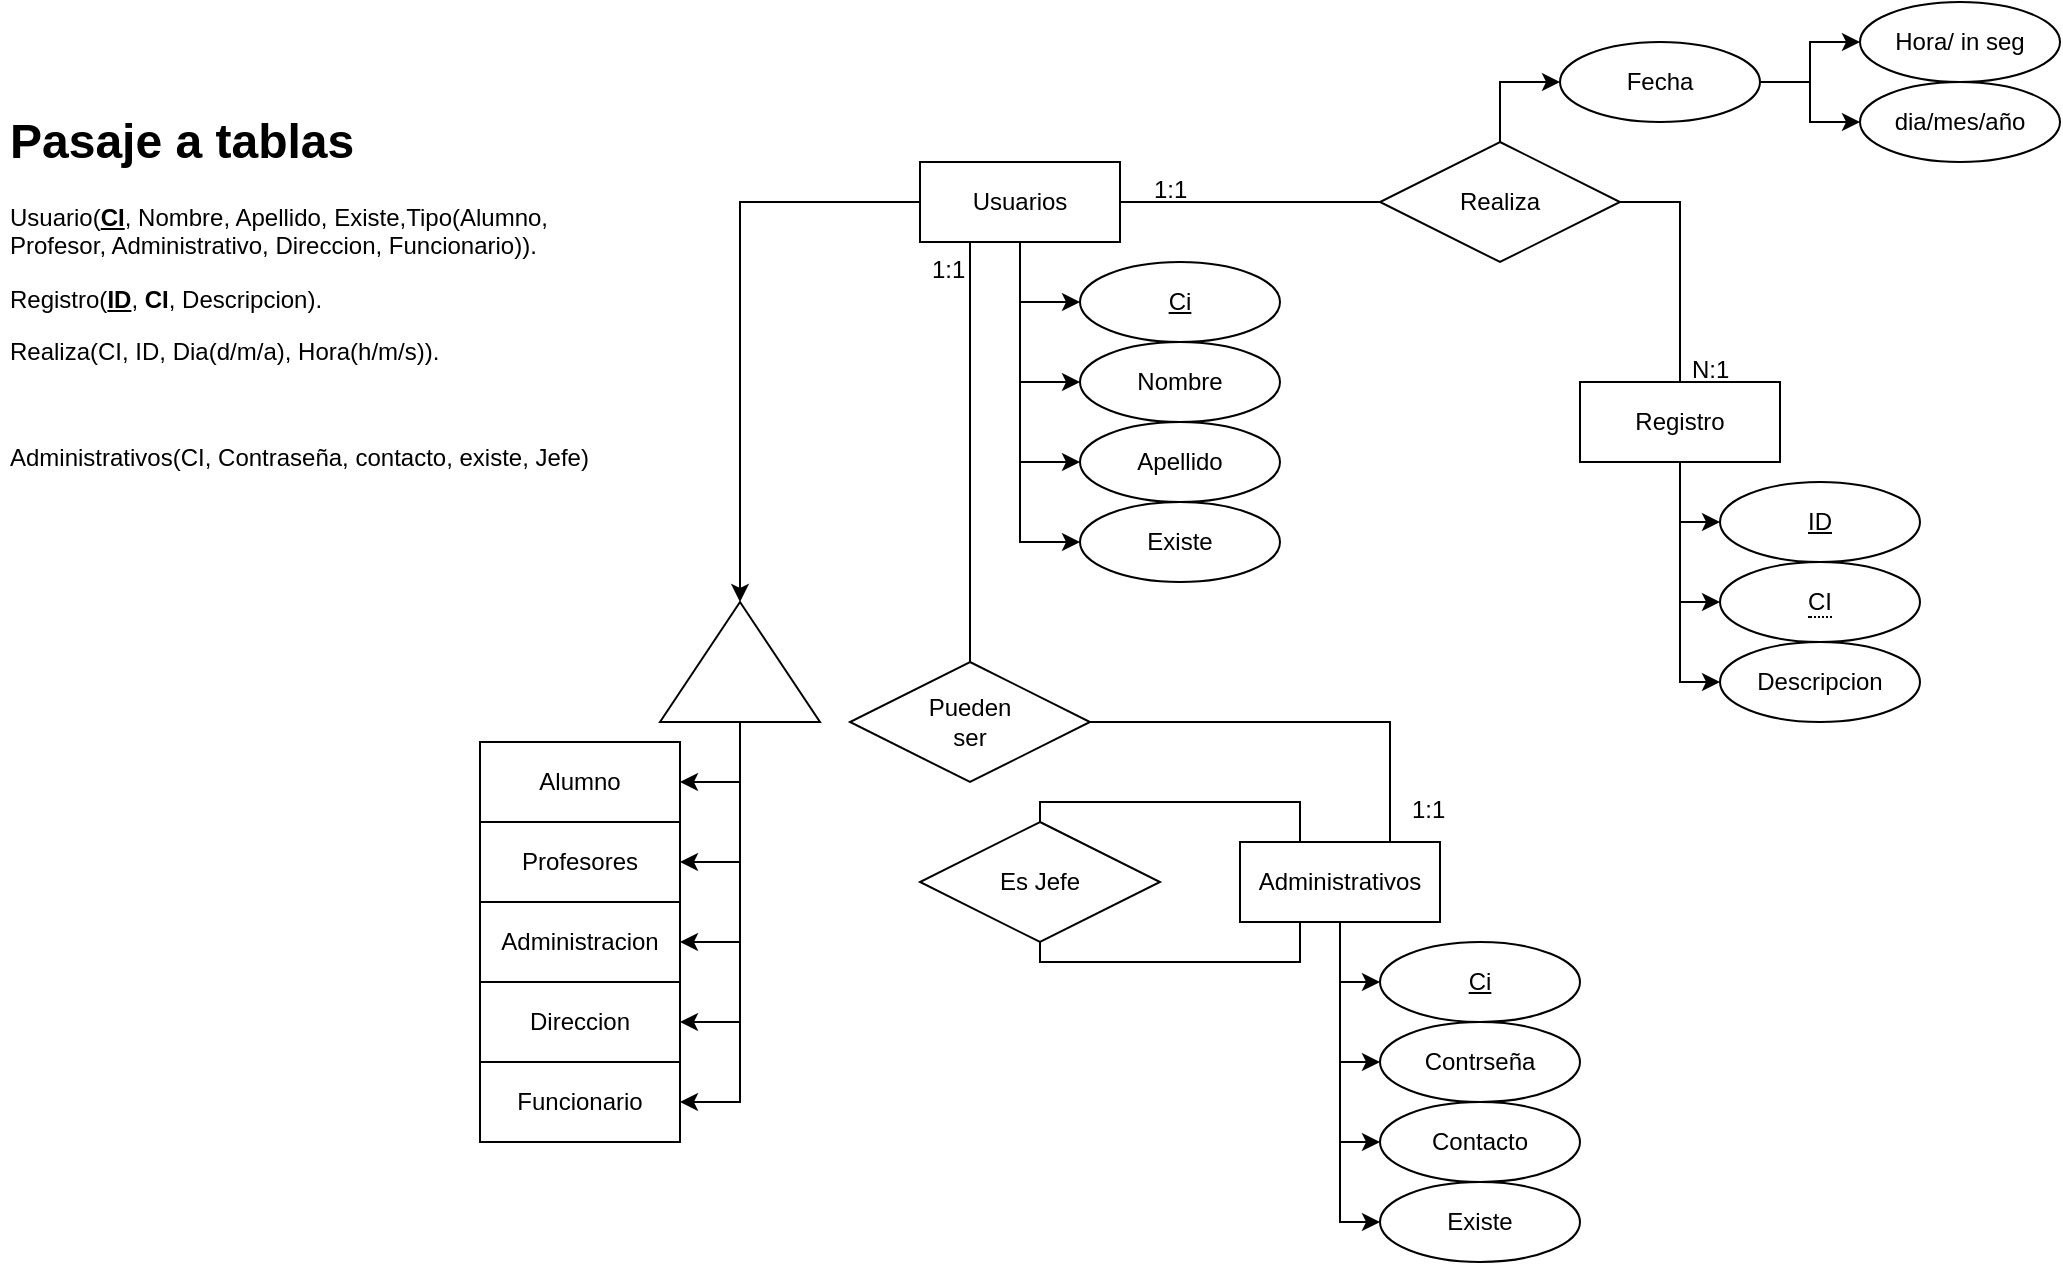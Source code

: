 <mxfile version="21.8.0" type="device" pages="3">
  <diagram id="R2lEEEUBdFMjLlhIrx00" name="MER">
    <mxGraphModel dx="1730" dy="446" grid="1" gridSize="10" guides="1" tooltips="1" connect="1" arrows="1" fold="1" page="1" pageScale="1" pageWidth="850" pageHeight="1100" math="0" shadow="0" extFonts="Permanent Marker^https://fonts.googleapis.com/css?family=Permanent+Marker">
      <root>
        <mxCell id="0" />
        <mxCell id="1" parent="0" />
        <mxCell id="qzteEQ5r7SVWARa5K_ph-33" value="" style="group" parent="1" vertex="1" connectable="0">
          <mxGeometry x="410" y="460" width="330" height="190" as="geometry" />
        </mxCell>
        <mxCell id="qzteEQ5r7SVWARa5K_ph-27" value="" style="group" parent="qzteEQ5r7SVWARa5K_ph-33" vertex="1" connectable="0">
          <mxGeometry x="160" y="20" width="170" height="170" as="geometry" />
        </mxCell>
        <mxCell id="qzteEQ5r7SVWARa5K_ph-2" value="Administrativos" style="whiteSpace=wrap;html=1;align=center;" parent="qzteEQ5r7SVWARa5K_ph-27" vertex="1">
          <mxGeometry width="100" height="40" as="geometry" />
        </mxCell>
        <mxCell id="qzteEQ5r7SVWARa5K_ph-5" value="Ci" style="ellipse;whiteSpace=wrap;html=1;align=center;fontStyle=4;" parent="qzteEQ5r7SVWARa5K_ph-27" vertex="1">
          <mxGeometry x="70" y="50" width="100" height="40" as="geometry" />
        </mxCell>
        <mxCell id="qzteEQ5r7SVWARa5K_ph-24" style="edgeStyle=orthogonalEdgeStyle;rounded=0;orthogonalLoop=1;jettySize=auto;html=1;entryX=0;entryY=0.5;entryDx=0;entryDy=0;" parent="qzteEQ5r7SVWARa5K_ph-27" source="qzteEQ5r7SVWARa5K_ph-2" target="qzteEQ5r7SVWARa5K_ph-5" edge="1">
          <mxGeometry relative="1" as="geometry" />
        </mxCell>
        <mxCell id="qzteEQ5r7SVWARa5K_ph-14" value="Contrseña" style="ellipse;whiteSpace=wrap;html=1;align=center;" parent="qzteEQ5r7SVWARa5K_ph-27" vertex="1">
          <mxGeometry x="70" y="90" width="100" height="40" as="geometry" />
        </mxCell>
        <mxCell id="qzteEQ5r7SVWARa5K_ph-25" style="edgeStyle=orthogonalEdgeStyle;rounded=0;orthogonalLoop=1;jettySize=auto;html=1;entryX=0;entryY=0.5;entryDx=0;entryDy=0;" parent="qzteEQ5r7SVWARa5K_ph-27" source="qzteEQ5r7SVWARa5K_ph-2" target="qzteEQ5r7SVWARa5K_ph-14" edge="1">
          <mxGeometry relative="1" as="geometry" />
        </mxCell>
        <mxCell id="qzteEQ5r7SVWARa5K_ph-15" value="Contacto" style="ellipse;whiteSpace=wrap;html=1;align=center;" parent="qzteEQ5r7SVWARa5K_ph-27" vertex="1">
          <mxGeometry x="70" y="130" width="100" height="40" as="geometry" />
        </mxCell>
        <mxCell id="qzteEQ5r7SVWARa5K_ph-26" style="edgeStyle=orthogonalEdgeStyle;rounded=0;orthogonalLoop=1;jettySize=auto;html=1;entryX=0;entryY=0.5;entryDx=0;entryDy=0;" parent="qzteEQ5r7SVWARa5K_ph-27" source="qzteEQ5r7SVWARa5K_ph-2" target="qzteEQ5r7SVWARa5K_ph-15" edge="1">
          <mxGeometry relative="1" as="geometry" />
        </mxCell>
        <mxCell id="qzteEQ5r7SVWARa5K_ph-31" style="edgeStyle=orthogonalEdgeStyle;rounded=0;orthogonalLoop=1;jettySize=auto;html=1;entryX=0.5;entryY=0;entryDx=0;entryDy=0;endArrow=none;endFill=0;" parent="qzteEQ5r7SVWARa5K_ph-33" source="qzteEQ5r7SVWARa5K_ph-28" target="qzteEQ5r7SVWARa5K_ph-2" edge="1">
          <mxGeometry relative="1" as="geometry">
            <Array as="points">
              <mxPoint x="60" />
              <mxPoint x="190" />
              <mxPoint x="190" y="20" />
            </Array>
          </mxGeometry>
        </mxCell>
        <mxCell id="qzteEQ5r7SVWARa5K_ph-32" style="edgeStyle=orthogonalEdgeStyle;rounded=0;orthogonalLoop=1;jettySize=auto;html=1;entryX=0.5;entryY=1;entryDx=0;entryDy=0;endArrow=none;endFill=0;" parent="qzteEQ5r7SVWARa5K_ph-33" source="qzteEQ5r7SVWARa5K_ph-28" target="qzteEQ5r7SVWARa5K_ph-2" edge="1">
          <mxGeometry relative="1" as="geometry">
            <Array as="points">
              <mxPoint x="60" y="80" />
              <mxPoint x="190" y="80" />
              <mxPoint x="190" y="60" />
            </Array>
          </mxGeometry>
        </mxCell>
        <mxCell id="qzteEQ5r7SVWARa5K_ph-28" value="Es Jefe" style="shape=rhombus;perimeter=rhombusPerimeter;whiteSpace=wrap;html=1;align=center;" parent="qzteEQ5r7SVWARa5K_ph-33" vertex="1">
          <mxGeometry y="10" width="120" height="60" as="geometry" />
        </mxCell>
        <mxCell id="qzteEQ5r7SVWARa5K_ph-51" value="1:1" style="text;strokeColor=none;fillColor=none;spacingLeft=4;spacingRight=4;overflow=hidden;rotatable=0;points=[[0,0.5],[1,0.5]];portConstraint=eastwest;fontSize=12;whiteSpace=wrap;html=1;" parent="qzteEQ5r7SVWARa5K_ph-33" vertex="1">
          <mxGeometry x="240" y="-10" width="40" height="30" as="geometry" />
        </mxCell>
        <mxCell id="qzteEQ5r7SVWARa5K_ph-42" style="edgeStyle=orthogonalEdgeStyle;rounded=0;orthogonalLoop=1;jettySize=auto;html=1;entryX=0.75;entryY=0;entryDx=0;entryDy=0;endArrow=none;endFill=0;" parent="1" source="qzteEQ5r7SVWARa5K_ph-40" target="qzteEQ5r7SVWARa5K_ph-2" edge="1">
          <mxGeometry relative="1" as="geometry" />
        </mxCell>
        <mxCell id="qzteEQ5r7SVWARa5K_ph-43" style="edgeStyle=orthogonalEdgeStyle;rounded=0;orthogonalLoop=1;jettySize=auto;html=1;entryX=0.25;entryY=1;entryDx=0;entryDy=0;endArrow=none;endFill=0;" parent="1" source="qzteEQ5r7SVWARa5K_ph-40" target="qzteEQ5r7SVWARa5K_ph-1" edge="1">
          <mxGeometry relative="1" as="geometry" />
        </mxCell>
        <mxCell id="qzteEQ5r7SVWARa5K_ph-40" value="Pueden&lt;br&gt;ser" style="shape=rhombus;perimeter=rhombusPerimeter;whiteSpace=wrap;html=1;align=center;" parent="1" vertex="1">
          <mxGeometry x="375" y="390" width="120" height="60" as="geometry" />
        </mxCell>
        <mxCell id="qzteEQ5r7SVWARa5K_ph-46" style="edgeStyle=orthogonalEdgeStyle;rounded=0;orthogonalLoop=1;jettySize=auto;html=1;entryX=0.5;entryY=0;entryDx=0;entryDy=0;endArrow=none;endFill=0;" parent="1" source="qzteEQ5r7SVWARa5K_ph-44" target="qzteEQ5r7SVWARa5K_ph-3" edge="1">
          <mxGeometry relative="1" as="geometry">
            <Array as="points">
              <mxPoint x="790" y="160" />
              <mxPoint x="790" y="250" />
            </Array>
          </mxGeometry>
        </mxCell>
        <mxCell id="qzteEQ5r7SVWARa5K_ph-56" style="edgeStyle=orthogonalEdgeStyle;rounded=0;orthogonalLoop=1;jettySize=auto;html=1;entryX=0;entryY=0.5;entryDx=0;entryDy=0;" parent="1" source="qzteEQ5r7SVWARa5K_ph-44" target="qzteEQ5r7SVWARa5K_ph-55" edge="1">
          <mxGeometry relative="1" as="geometry" />
        </mxCell>
        <mxCell id="qzteEQ5r7SVWARa5K_ph-44" value="Realiza" style="shape=rhombus;perimeter=rhombusPerimeter;whiteSpace=wrap;html=1;align=center;" parent="1" vertex="1">
          <mxGeometry x="640" y="130" width="120" height="60" as="geometry" />
        </mxCell>
        <mxCell id="qzteEQ5r7SVWARa5K_ph-45" style="edgeStyle=orthogonalEdgeStyle;rounded=0;orthogonalLoop=1;jettySize=auto;html=1;endArrow=none;endFill=0;" parent="1" source="qzteEQ5r7SVWARa5K_ph-1" target="qzteEQ5r7SVWARa5K_ph-44" edge="1">
          <mxGeometry relative="1" as="geometry" />
        </mxCell>
        <mxCell id="qzteEQ5r7SVWARa5K_ph-47" value="N:1" style="text;strokeColor=none;fillColor=none;spacingLeft=4;spacingRight=4;overflow=hidden;rotatable=0;points=[[0,0.5],[1,0.5]];portConstraint=eastwest;fontSize=12;whiteSpace=wrap;html=1;" parent="1" vertex="1">
          <mxGeometry x="790" y="230" width="40" height="30" as="geometry" />
        </mxCell>
        <mxCell id="qzteEQ5r7SVWARa5K_ph-57" style="edgeStyle=orthogonalEdgeStyle;rounded=0;orthogonalLoop=1;jettySize=auto;html=1;entryX=0;entryY=0.5;entryDx=0;entryDy=0;" parent="1" source="qzteEQ5r7SVWARa5K_ph-55" target="qzteEQ5r7SVWARa5K_ph-7" edge="1">
          <mxGeometry relative="1" as="geometry" />
        </mxCell>
        <mxCell id="qzteEQ5r7SVWARa5K_ph-58" style="edgeStyle=orthogonalEdgeStyle;rounded=0;orthogonalLoop=1;jettySize=auto;html=1;entryX=0;entryY=0.5;entryDx=0;entryDy=0;" parent="1" source="qzteEQ5r7SVWARa5K_ph-55" target="qzteEQ5r7SVWARa5K_ph-11" edge="1">
          <mxGeometry relative="1" as="geometry" />
        </mxCell>
        <mxCell id="qzteEQ5r7SVWARa5K_ph-55" value="Fecha" style="ellipse;whiteSpace=wrap;html=1;align=center;" parent="1" vertex="1">
          <mxGeometry x="730" y="80" width="100" height="40" as="geometry" />
        </mxCell>
        <mxCell id="qzteEQ5r7SVWARa5K_ph-61" style="edgeStyle=orthogonalEdgeStyle;rounded=0;orthogonalLoop=1;jettySize=auto;html=1;entryX=0;entryY=0.5;entryDx=0;entryDy=0;" parent="1" source="qzteEQ5r7SVWARa5K_ph-3" target="qzteEQ5r7SVWARa5K_ph-60" edge="1">
          <mxGeometry relative="1" as="geometry" />
        </mxCell>
        <mxCell id="qzteEQ5r7SVWARa5K_ph-3" value="Registro" style="whiteSpace=wrap;html=1;align=center;" parent="1" vertex="1">
          <mxGeometry x="740" y="250" width="100" height="40" as="geometry" />
        </mxCell>
        <mxCell id="qzteEQ5r7SVWARa5K_ph-6" value="ID" style="ellipse;whiteSpace=wrap;html=1;align=center;fontStyle=4;" parent="1" vertex="1">
          <mxGeometry x="810" y="300" width="100" height="40" as="geometry" />
        </mxCell>
        <mxCell id="qzteEQ5r7SVWARa5K_ph-19" style="edgeStyle=orthogonalEdgeStyle;rounded=0;orthogonalLoop=1;jettySize=auto;html=1;entryX=0;entryY=0.5;entryDx=0;entryDy=0;" parent="1" source="qzteEQ5r7SVWARa5K_ph-3" target="qzteEQ5r7SVWARa5K_ph-6" edge="1">
          <mxGeometry relative="1" as="geometry" />
        </mxCell>
        <mxCell id="qzteEQ5r7SVWARa5K_ph-7" value="Hora/ in seg" style="ellipse;whiteSpace=wrap;html=1;align=center;" parent="1" vertex="1">
          <mxGeometry x="880" y="60" width="100" height="40" as="geometry" />
        </mxCell>
        <mxCell id="qzteEQ5r7SVWARa5K_ph-11" value="dia/mes/año" style="ellipse;whiteSpace=wrap;html=1;align=center;" parent="1" vertex="1">
          <mxGeometry x="880" y="100" width="100" height="40" as="geometry" />
        </mxCell>
        <mxCell id="qzteEQ5r7SVWARa5K_ph-18" value="&lt;span style=&quot;border-bottom: 1px dotted&quot;&gt;CI&lt;/span&gt;" style="ellipse;whiteSpace=wrap;html=1;align=center;" parent="1" vertex="1">
          <mxGeometry x="810" y="340" width="100" height="40" as="geometry" />
        </mxCell>
        <mxCell id="qzteEQ5r7SVWARa5K_ph-20" style="edgeStyle=orthogonalEdgeStyle;rounded=0;orthogonalLoop=1;jettySize=auto;html=1;entryX=0;entryY=0.5;entryDx=0;entryDy=0;" parent="1" source="qzteEQ5r7SVWARa5K_ph-3" target="qzteEQ5r7SVWARa5K_ph-18" edge="1">
          <mxGeometry relative="1" as="geometry" />
        </mxCell>
        <mxCell id="qzteEQ5r7SVWARa5K_ph-60" value="Descripcion" style="ellipse;whiteSpace=wrap;html=1;align=center;" parent="1" vertex="1">
          <mxGeometry x="810" y="380" width="100" height="40" as="geometry" />
        </mxCell>
        <mxCell id="qzteEQ5r7SVWARa5K_ph-69" style="edgeStyle=orthogonalEdgeStyle;rounded=0;orthogonalLoop=1;jettySize=auto;html=1;entryX=1;entryY=0.5;entryDx=0;entryDy=0;" parent="1" source="qzteEQ5r7SVWARa5K_ph-62" target="qzteEQ5r7SVWARa5K_ph-63" edge="1">
          <mxGeometry relative="1" as="geometry" />
        </mxCell>
        <mxCell id="qzteEQ5r7SVWARa5K_ph-70" style="edgeStyle=orthogonalEdgeStyle;rounded=0;orthogonalLoop=1;jettySize=auto;html=1;entryX=1;entryY=0.5;entryDx=0;entryDy=0;" parent="1" source="qzteEQ5r7SVWARa5K_ph-62" target="qzteEQ5r7SVWARa5K_ph-64" edge="1">
          <mxGeometry relative="1" as="geometry" />
        </mxCell>
        <mxCell id="qzteEQ5r7SVWARa5K_ph-71" style="edgeStyle=orthogonalEdgeStyle;rounded=0;orthogonalLoop=1;jettySize=auto;html=1;entryX=1;entryY=0.5;entryDx=0;entryDy=0;" parent="1" source="qzteEQ5r7SVWARa5K_ph-62" target="qzteEQ5r7SVWARa5K_ph-65" edge="1">
          <mxGeometry relative="1" as="geometry" />
        </mxCell>
        <mxCell id="qzteEQ5r7SVWARa5K_ph-72" style="edgeStyle=orthogonalEdgeStyle;rounded=0;orthogonalLoop=1;jettySize=auto;html=1;entryX=1;entryY=0.5;entryDx=0;entryDy=0;" parent="1" source="qzteEQ5r7SVWARa5K_ph-62" target="qzteEQ5r7SVWARa5K_ph-66" edge="1">
          <mxGeometry relative="1" as="geometry" />
        </mxCell>
        <mxCell id="qzteEQ5r7SVWARa5K_ph-73" style="edgeStyle=orthogonalEdgeStyle;rounded=0;orthogonalLoop=1;jettySize=auto;html=1;entryX=1;entryY=0.5;entryDx=0;entryDy=0;" parent="1" source="qzteEQ5r7SVWARa5K_ph-62" target="qzteEQ5r7SVWARa5K_ph-67" edge="1">
          <mxGeometry relative="1" as="geometry" />
        </mxCell>
        <mxCell id="qzteEQ5r7SVWARa5K_ph-62" value="" style="triangle;whiteSpace=wrap;html=1;rotation=-90;" parent="1" vertex="1">
          <mxGeometry x="290" y="350" width="60" height="80" as="geometry" />
        </mxCell>
        <mxCell id="qzteEQ5r7SVWARa5K_ph-74" style="edgeStyle=orthogonalEdgeStyle;rounded=0;orthogonalLoop=1;jettySize=auto;html=1;entryX=1;entryY=0.5;entryDx=0;entryDy=0;" parent="1" source="qzteEQ5r7SVWARa5K_ph-1" target="qzteEQ5r7SVWARa5K_ph-62" edge="1">
          <mxGeometry relative="1" as="geometry" />
        </mxCell>
        <mxCell id="qzteEQ5r7SVWARa5K_ph-1" value="Usuarios" style="whiteSpace=wrap;html=1;align=center;" parent="1" vertex="1">
          <mxGeometry x="410" y="140" width="100" height="40" as="geometry" />
        </mxCell>
        <mxCell id="qzteEQ5r7SVWARa5K_ph-4" value="Ci" style="ellipse;whiteSpace=wrap;html=1;align=center;fontStyle=4;" parent="1" vertex="1">
          <mxGeometry x="490" y="190" width="100" height="40" as="geometry" />
        </mxCell>
        <mxCell id="qzteEQ5r7SVWARa5K_ph-34" style="edgeStyle=orthogonalEdgeStyle;rounded=0;orthogonalLoop=1;jettySize=auto;html=1;entryX=0;entryY=0.5;entryDx=0;entryDy=0;" parent="1" source="qzteEQ5r7SVWARa5K_ph-1" target="qzteEQ5r7SVWARa5K_ph-4" edge="1">
          <mxGeometry relative="1" as="geometry" />
        </mxCell>
        <mxCell id="qzteEQ5r7SVWARa5K_ph-12" value="Nombre" style="ellipse;whiteSpace=wrap;html=1;align=center;" parent="1" vertex="1">
          <mxGeometry x="490" y="230" width="100" height="40" as="geometry" />
        </mxCell>
        <mxCell id="qzteEQ5r7SVWARa5K_ph-35" style="edgeStyle=orthogonalEdgeStyle;rounded=0;orthogonalLoop=1;jettySize=auto;html=1;entryX=0;entryY=0.5;entryDx=0;entryDy=0;" parent="1" source="qzteEQ5r7SVWARa5K_ph-1" target="qzteEQ5r7SVWARa5K_ph-12" edge="1">
          <mxGeometry relative="1" as="geometry" />
        </mxCell>
        <mxCell id="qzteEQ5r7SVWARa5K_ph-13" value="Apellido" style="ellipse;whiteSpace=wrap;html=1;align=center;" parent="1" vertex="1">
          <mxGeometry x="490" y="270" width="100" height="40" as="geometry" />
        </mxCell>
        <mxCell id="qzteEQ5r7SVWARa5K_ph-36" style="edgeStyle=orthogonalEdgeStyle;rounded=0;orthogonalLoop=1;jettySize=auto;html=1;entryX=0;entryY=0.5;entryDx=0;entryDy=0;" parent="1" source="qzteEQ5r7SVWARa5K_ph-1" target="qzteEQ5r7SVWARa5K_ph-13" edge="1">
          <mxGeometry relative="1" as="geometry" />
        </mxCell>
        <mxCell id="qzteEQ5r7SVWARa5K_ph-17" value="Existe" style="ellipse;whiteSpace=wrap;html=1;align=center;" parent="1" vertex="1">
          <mxGeometry x="490" y="310" width="100" height="40" as="geometry" />
        </mxCell>
        <mxCell id="qzteEQ5r7SVWARa5K_ph-38" style="edgeStyle=orthogonalEdgeStyle;rounded=0;orthogonalLoop=1;jettySize=auto;html=1;entryX=0;entryY=0.5;entryDx=0;entryDy=0;" parent="1" source="qzteEQ5r7SVWARa5K_ph-1" target="qzteEQ5r7SVWARa5K_ph-17" edge="1">
          <mxGeometry relative="1" as="geometry" />
        </mxCell>
        <mxCell id="qzteEQ5r7SVWARa5K_ph-48" value="1:1" style="text;strokeColor=none;fillColor=none;spacingLeft=4;spacingRight=4;overflow=hidden;rotatable=0;points=[[0,0.5],[1,0.5]];portConstraint=eastwest;fontSize=12;whiteSpace=wrap;html=1;" parent="1" vertex="1">
          <mxGeometry x="521" y="140" width="40" height="30" as="geometry" />
        </mxCell>
        <mxCell id="qzteEQ5r7SVWARa5K_ph-50" value="1:1" style="text;strokeColor=none;fillColor=none;spacingLeft=4;spacingRight=4;overflow=hidden;rotatable=0;points=[[0,0.5],[1,0.5]];portConstraint=eastwest;fontSize=12;whiteSpace=wrap;html=1;" parent="1" vertex="1">
          <mxGeometry x="410" y="180" width="40" height="30" as="geometry" />
        </mxCell>
        <mxCell id="qzteEQ5r7SVWARa5K_ph-63" value="Alumno" style="whiteSpace=wrap;html=1;align=center;" parent="1" vertex="1">
          <mxGeometry x="190" y="430" width="100" height="40" as="geometry" />
        </mxCell>
        <mxCell id="qzteEQ5r7SVWARa5K_ph-64" value="Profesores" style="whiteSpace=wrap;html=1;align=center;" parent="1" vertex="1">
          <mxGeometry x="190" y="470" width="100" height="40" as="geometry" />
        </mxCell>
        <mxCell id="qzteEQ5r7SVWARa5K_ph-65" value="Administracion" style="whiteSpace=wrap;html=1;align=center;" parent="1" vertex="1">
          <mxGeometry x="190" y="510" width="100" height="40" as="geometry" />
        </mxCell>
        <mxCell id="qzteEQ5r7SVWARa5K_ph-66" value="Direccion" style="whiteSpace=wrap;html=1;align=center;" parent="1" vertex="1">
          <mxGeometry x="190" y="550" width="100" height="40" as="geometry" />
        </mxCell>
        <mxCell id="qzteEQ5r7SVWARa5K_ph-67" value="Funcionario" style="whiteSpace=wrap;html=1;align=center;" parent="1" vertex="1">
          <mxGeometry x="190" y="590" width="100" height="40" as="geometry" />
        </mxCell>
        <mxCell id="22EOybe-aU273WPAC7dV-1" value="&lt;h1&gt;Pasaje a tablas&lt;/h1&gt;&lt;p&gt;Usuario(&lt;u&gt;&lt;b&gt;CI&lt;/b&gt;&lt;/u&gt;, Nombre, Apellido, Existe,Tipo(Alumno, Profesor, Administrativo, Direccion, Funcionario)).&lt;/p&gt;&lt;p&gt;Registro(&lt;u&gt;&lt;b&gt;ID&lt;/b&gt;&lt;/u&gt;, &lt;b&gt;CI&lt;/b&gt;, Descripcion).&lt;/p&gt;&lt;p&gt;Realiza(CI, ID, Dia(d/m/a), Hora(h/m/s)).&lt;/p&gt;&lt;p&gt;&lt;br&gt;&lt;/p&gt;&lt;p&gt;Administrativos(CI, Contraseña, contacto, existe, Jefe)&lt;/p&gt;&lt;p&gt;&lt;br&gt;&lt;/p&gt;" style="text;html=1;strokeColor=none;fillColor=none;spacing=5;spacingTop=-20;whiteSpace=wrap;overflow=hidden;rounded=0;" parent="1" vertex="1">
          <mxGeometry x="-50" y="110" width="300" height="260" as="geometry" />
        </mxCell>
        <mxCell id="zj4Et4plsBWZGsIxcVAi-1" value="Existe" style="ellipse;whiteSpace=wrap;html=1;align=center;" vertex="1" parent="1">
          <mxGeometry x="640" y="650" width="100" height="40" as="geometry" />
        </mxCell>
        <mxCell id="zj4Et4plsBWZGsIxcVAi-3" style="edgeStyle=orthogonalEdgeStyle;rounded=0;orthogonalLoop=1;jettySize=auto;html=1;entryX=0;entryY=0.5;entryDx=0;entryDy=0;" edge="1" parent="1" source="qzteEQ5r7SVWARa5K_ph-2" target="zj4Et4plsBWZGsIxcVAi-1">
          <mxGeometry relative="1" as="geometry" />
        </mxCell>
      </root>
    </mxGraphModel>
  </diagram>
  <diagram name="Tablas" id="QiHXvYul5aMJ3cur6sZS">
    <mxGraphModel dx="880" dy="1546" grid="1" gridSize="10" guides="1" tooltips="1" connect="1" arrows="1" fold="1" page="1" pageScale="1" pageWidth="850" pageHeight="1100" math="0" shadow="0" extFonts="Permanent Marker^https://fonts.googleapis.com/css?family=Permanent+Marker">
      <root>
        <mxCell id="v21b7j5aFVnrpdfJ5_sU-0" />
        <mxCell id="v21b7j5aFVnrpdfJ5_sU-1" parent="v21b7j5aFVnrpdfJ5_sU-0" />
        <mxCell id="v21b7j5aFVnrpdfJ5_sU-2" value="" style="edgeStyle=entityRelationEdgeStyle;endArrow=ERoneToMany;startArrow=none;endFill=0;startFill=0;entryX=0;entryY=0.5;entryDx=0;entryDy=0;exitX=1.007;exitY=0.3;exitDx=0;exitDy=0;exitPerimeter=0;" parent="v21b7j5aFVnrpdfJ5_sU-1" edge="1">
          <mxGeometry width="100" height="100" relative="1" as="geometry">
            <mxPoint x="600" y="-554" as="sourcePoint" />
            <mxPoint x="999.04" y="-555" as="targetPoint" />
          </mxGeometry>
        </mxCell>
        <mxCell id="v21b7j5aFVnrpdfJ5_sU-14" value="Registro" style="shape=table;startSize=30;container=1;collapsible=1;childLayout=tableLayout;fixedRows=1;rowLines=0;fontStyle=1;align=center;resizeLast=1;" parent="v21b7j5aFVnrpdfJ5_sU-1" vertex="1">
          <mxGeometry x="660" y="-520" width="280" height="120" as="geometry">
            <mxRectangle x="110" y="210" width="90" height="30" as="alternateBounds" />
          </mxGeometry>
        </mxCell>
        <mxCell id="v21b7j5aFVnrpdfJ5_sU-15" value="" style="shape=partialRectangle;collapsible=0;dropTarget=0;pointerEvents=0;fillColor=none;points=[[0,0.5],[1,0.5]];portConstraint=eastwest;top=0;left=0;right=0;bottom=1;" parent="v21b7j5aFVnrpdfJ5_sU-14" vertex="1">
          <mxGeometry y="30" width="280" height="30" as="geometry" />
        </mxCell>
        <mxCell id="v21b7j5aFVnrpdfJ5_sU-16" value="PK" style="shape=partialRectangle;overflow=hidden;connectable=0;fillColor=none;top=0;left=0;bottom=0;right=0;fontStyle=1;" parent="v21b7j5aFVnrpdfJ5_sU-15" vertex="1">
          <mxGeometry width="30" height="30" as="geometry">
            <mxRectangle width="30" height="30" as="alternateBounds" />
          </mxGeometry>
        </mxCell>
        <mxCell id="v21b7j5aFVnrpdfJ5_sU-17" value="Registro_ID INT NOT NULL IDENTITY(1,1)" style="shape=partialRectangle;overflow=hidden;connectable=0;fillColor=none;top=0;left=0;bottom=0;right=0;align=left;spacingLeft=6;fontStyle=5;" parent="v21b7j5aFVnrpdfJ5_sU-15" vertex="1">
          <mxGeometry x="30" width="250" height="30" as="geometry">
            <mxRectangle width="250" height="30" as="alternateBounds" />
          </mxGeometry>
        </mxCell>
        <mxCell id="v21b7j5aFVnrpdfJ5_sU-18" value="" style="shape=partialRectangle;collapsible=0;dropTarget=0;pointerEvents=0;fillColor=none;points=[[0,0.5],[1,0.5]];portConstraint=eastwest;top=0;left=0;right=0;bottom=0;" parent="v21b7j5aFVnrpdfJ5_sU-14" vertex="1">
          <mxGeometry y="60" width="280" height="30" as="geometry" />
        </mxCell>
        <mxCell id="v21b7j5aFVnrpdfJ5_sU-19" value="FK1" style="shape=partialRectangle;overflow=hidden;connectable=0;fillColor=none;top=0;left=0;bottom=0;right=0;" parent="v21b7j5aFVnrpdfJ5_sU-18" vertex="1">
          <mxGeometry width="30" height="30" as="geometry">
            <mxRectangle width="30" height="30" as="alternateBounds" />
          </mxGeometry>
        </mxCell>
        <mxCell id="v21b7j5aFVnrpdfJ5_sU-20" value="Usuario_CI INT NOT NULL" style="shape=partialRectangle;overflow=hidden;connectable=0;fillColor=none;top=0;left=0;bottom=0;right=0;align=left;spacingLeft=6;" parent="v21b7j5aFVnrpdfJ5_sU-18" vertex="1">
          <mxGeometry x="30" width="250" height="30" as="geometry">
            <mxRectangle width="250" height="30" as="alternateBounds" />
          </mxGeometry>
        </mxCell>
        <mxCell id="v21b7j5aFVnrpdfJ5_sU-21" value="" style="shape=partialRectangle;collapsible=0;dropTarget=0;pointerEvents=0;fillColor=none;points=[[0,0.5],[1,0.5]];portConstraint=eastwest;top=0;left=0;right=0;bottom=0;" parent="v21b7j5aFVnrpdfJ5_sU-14" vertex="1">
          <mxGeometry y="90" width="280" height="30" as="geometry" />
        </mxCell>
        <mxCell id="v21b7j5aFVnrpdfJ5_sU-22" value="" style="shape=partialRectangle;overflow=hidden;connectable=0;fillColor=none;top=0;left=0;bottom=0;right=0;" parent="v21b7j5aFVnrpdfJ5_sU-21" vertex="1">
          <mxGeometry width="30" height="30" as="geometry">
            <mxRectangle width="30" height="30" as="alternateBounds" />
          </mxGeometry>
        </mxCell>
        <mxCell id="v21b7j5aFVnrpdfJ5_sU-23" value="Registro_Des VARCHAR(25) NOT NULL" style="shape=partialRectangle;overflow=hidden;connectable=0;fillColor=none;top=0;left=0;bottom=0;right=0;align=left;spacingLeft=6;" parent="v21b7j5aFVnrpdfJ5_sU-21" vertex="1">
          <mxGeometry x="30" width="250" height="30" as="geometry">
            <mxRectangle width="250" height="30" as="alternateBounds" />
          </mxGeometry>
        </mxCell>
        <mxCell id="v21b7j5aFVnrpdfJ5_sU-24" value="Usuarios" style="shape=table;startSize=30;container=1;collapsible=1;childLayout=tableLayout;fixedRows=1;rowLines=0;fontStyle=1;align=center;resizeLast=1;" parent="v21b7j5aFVnrpdfJ5_sU-1" vertex="1">
          <mxGeometry x="320" y="-600" width="280" height="180" as="geometry">
            <mxRectangle x="-230" y="130" width="90" height="30" as="alternateBounds" />
          </mxGeometry>
        </mxCell>
        <mxCell id="v21b7j5aFVnrpdfJ5_sU-25" value="" style="shape=partialRectangle;collapsible=0;dropTarget=0;pointerEvents=0;fillColor=none;points=[[0,0.5],[1,0.5]];portConstraint=eastwest;top=0;left=0;right=0;bottom=1;" parent="v21b7j5aFVnrpdfJ5_sU-24" vertex="1">
          <mxGeometry y="30" width="280" height="30" as="geometry" />
        </mxCell>
        <mxCell id="v21b7j5aFVnrpdfJ5_sU-26" value="PK" style="shape=partialRectangle;overflow=hidden;connectable=0;fillColor=none;top=0;left=0;bottom=0;right=0;fontStyle=1;" parent="v21b7j5aFVnrpdfJ5_sU-25" vertex="1">
          <mxGeometry width="30" height="30" as="geometry">
            <mxRectangle width="30" height="30" as="alternateBounds" />
          </mxGeometry>
        </mxCell>
        <mxCell id="v21b7j5aFVnrpdfJ5_sU-27" value="Usuario_CI int NOT NULL " style="shape=partialRectangle;overflow=hidden;connectable=0;fillColor=none;top=0;left=0;bottom=0;right=0;align=left;spacingLeft=6;fontStyle=5;" parent="v21b7j5aFVnrpdfJ5_sU-25" vertex="1">
          <mxGeometry x="30" width="250" height="30" as="geometry">
            <mxRectangle width="250" height="30" as="alternateBounds" />
          </mxGeometry>
        </mxCell>
        <mxCell id="v21b7j5aFVnrpdfJ5_sU-28" value="" style="shape=partialRectangle;collapsible=0;dropTarget=0;pointerEvents=0;fillColor=none;points=[[0,0.5],[1,0.5]];portConstraint=eastwest;top=0;left=0;right=0;bottom=0;" parent="v21b7j5aFVnrpdfJ5_sU-24" vertex="1">
          <mxGeometry y="60" width="280" height="30" as="geometry" />
        </mxCell>
        <mxCell id="v21b7j5aFVnrpdfJ5_sU-29" value="" style="shape=partialRectangle;overflow=hidden;connectable=0;fillColor=none;top=0;left=0;bottom=0;right=0;" parent="v21b7j5aFVnrpdfJ5_sU-28" vertex="1">
          <mxGeometry width="30" height="30" as="geometry">
            <mxRectangle width="30" height="30" as="alternateBounds" />
          </mxGeometry>
        </mxCell>
        <mxCell id="v21b7j5aFVnrpdfJ5_sU-30" value="Usuario_Nombre VARCHAR(25)" style="shape=partialRectangle;overflow=hidden;connectable=0;fillColor=none;top=0;left=0;bottom=0;right=0;align=left;spacingLeft=6;" parent="v21b7j5aFVnrpdfJ5_sU-28" vertex="1">
          <mxGeometry x="30" width="250" height="30" as="geometry">
            <mxRectangle width="250" height="30" as="alternateBounds" />
          </mxGeometry>
        </mxCell>
        <mxCell id="KZ4QO9WW6tXRskXa6JoH-55" value="" style="shape=tableRow;horizontal=0;startSize=0;swimlaneHead=0;swimlaneBody=0;fillColor=none;collapsible=0;dropTarget=0;points=[[0,0.5],[1,0.5]];portConstraint=eastwest;top=0;left=0;right=0;bottom=0;" parent="v21b7j5aFVnrpdfJ5_sU-24" vertex="1">
          <mxGeometry y="90" width="280" height="30" as="geometry" />
        </mxCell>
        <mxCell id="KZ4QO9WW6tXRskXa6JoH-56" value="" style="shape=partialRectangle;connectable=0;fillColor=none;top=0;left=0;bottom=0;right=0;editable=1;overflow=hidden;" parent="KZ4QO9WW6tXRskXa6JoH-55" vertex="1">
          <mxGeometry width="30" height="30" as="geometry">
            <mxRectangle width="30" height="30" as="alternateBounds" />
          </mxGeometry>
        </mxCell>
        <mxCell id="KZ4QO9WW6tXRskXa6JoH-57" value="Usuario_Apellido VARCHAR(25)" style="shape=partialRectangle;connectable=0;fillColor=none;top=0;left=0;bottom=0;right=0;align=left;spacingLeft=6;overflow=hidden;" parent="KZ4QO9WW6tXRskXa6JoH-55" vertex="1">
          <mxGeometry x="30" width="250" height="30" as="geometry">
            <mxRectangle width="250" height="30" as="alternateBounds" />
          </mxGeometry>
        </mxCell>
        <mxCell id="KZ4QO9WW6tXRskXa6JoH-59" value="" style="shape=tableRow;horizontal=0;startSize=0;swimlaneHead=0;swimlaneBody=0;fillColor=none;collapsible=0;dropTarget=0;points=[[0,0.5],[1,0.5]];portConstraint=eastwest;top=0;left=0;right=0;bottom=0;" parent="v21b7j5aFVnrpdfJ5_sU-24" vertex="1">
          <mxGeometry y="120" width="280" height="30" as="geometry" />
        </mxCell>
        <mxCell id="KZ4QO9WW6tXRskXa6JoH-60" value="" style="shape=partialRectangle;connectable=0;fillColor=none;top=0;left=0;bottom=0;right=0;editable=1;overflow=hidden;" parent="KZ4QO9WW6tXRskXa6JoH-59" vertex="1">
          <mxGeometry width="30" height="30" as="geometry">
            <mxRectangle width="30" height="30" as="alternateBounds" />
          </mxGeometry>
        </mxCell>
        <mxCell id="KZ4QO9WW6tXRskXa6JoH-61" value="Usuario_Tipo VARCHAR(25) CHECK (Usuario_Tipo =Alumno, Profesor, Administrativo, Direccion, Funcionario))" style="shape=partialRectangle;connectable=0;fillColor=none;top=0;left=0;bottom=0;right=0;align=left;spacingLeft=6;overflow=hidden;" parent="KZ4QO9WW6tXRskXa6JoH-59" vertex="1">
          <mxGeometry x="30" width="250" height="30" as="geometry">
            <mxRectangle width="250" height="30" as="alternateBounds" />
          </mxGeometry>
        </mxCell>
        <mxCell id="KZ4QO9WW6tXRskXa6JoH-67" value="" style="shape=tableRow;horizontal=0;startSize=0;swimlaneHead=0;swimlaneBody=0;fillColor=none;collapsible=0;dropTarget=0;points=[[0,0.5],[1,0.5]];portConstraint=eastwest;top=0;left=0;right=0;bottom=0;" parent="v21b7j5aFVnrpdfJ5_sU-24" vertex="1">
          <mxGeometry y="150" width="280" height="30" as="geometry" />
        </mxCell>
        <mxCell id="KZ4QO9WW6tXRskXa6JoH-68" value="" style="shape=partialRectangle;connectable=0;fillColor=none;top=0;left=0;bottom=0;right=0;editable=1;overflow=hidden;" parent="KZ4QO9WW6tXRskXa6JoH-67" vertex="1">
          <mxGeometry width="30" height="30" as="geometry">
            <mxRectangle width="30" height="30" as="alternateBounds" />
          </mxGeometry>
        </mxCell>
        <mxCell id="KZ4QO9WW6tXRskXa6JoH-69" value="Usuario_Existe BIT" style="shape=partialRectangle;connectable=0;fillColor=none;top=0;left=0;bottom=0;right=0;align=left;spacingLeft=6;overflow=hidden;" parent="KZ4QO9WW6tXRskXa6JoH-67" vertex="1">
          <mxGeometry x="30" width="250" height="30" as="geometry">
            <mxRectangle width="250" height="30" as="alternateBounds" />
          </mxGeometry>
        </mxCell>
        <mxCell id="KZ4QO9WW6tXRskXa6JoH-71" value="Realiza" style="shape=table;startSize=30;container=1;collapsible=1;childLayout=tableLayout;fixedRows=1;rowLines=0;fontStyle=1;align=center;resizeLast=1;html=1;whiteSpace=wrap;" parent="v21b7j5aFVnrpdfJ5_sU-1" vertex="1">
          <mxGeometry x="1000" y="-630" width="310" height="180" as="geometry" />
        </mxCell>
        <mxCell id="KZ4QO9WW6tXRskXa6JoH-85" value="" style="shape=tableRow;horizontal=0;startSize=0;swimlaneHead=0;swimlaneBody=0;fillColor=none;collapsible=0;dropTarget=0;points=[[0,0.5],[1,0.5]];portConstraint=eastwest;top=0;left=0;right=0;bottom=1;" parent="KZ4QO9WW6tXRskXa6JoH-71" vertex="1">
          <mxGeometry y="30" width="310" height="30" as="geometry" />
        </mxCell>
        <mxCell id="KZ4QO9WW6tXRskXa6JoH-86" value="PK" style="shape=partialRectangle;connectable=0;fillColor=none;top=0;left=0;bottom=0;right=0;fontStyle=1;overflow=hidden;whiteSpace=wrap;html=1;" parent="KZ4QO9WW6tXRskXa6JoH-85" vertex="1">
          <mxGeometry width="60" height="30" as="geometry">
            <mxRectangle width="60" height="30" as="alternateBounds" />
          </mxGeometry>
        </mxCell>
        <mxCell id="KZ4QO9WW6tXRskXa6JoH-87" value="Realiza_ID INT NOT NULL&amp;nbsp;&amp;nbsp;IDENTITY(1,1)" style="shape=partialRectangle;connectable=0;fillColor=none;top=0;left=0;bottom=0;right=0;align=left;spacingLeft=6;fontStyle=5;overflow=hidden;whiteSpace=wrap;html=1;" parent="KZ4QO9WW6tXRskXa6JoH-85" vertex="1">
          <mxGeometry x="60" width="250" height="30" as="geometry">
            <mxRectangle width="250" height="30" as="alternateBounds" />
          </mxGeometry>
        </mxCell>
        <mxCell id="KZ4QO9WW6tXRskXa6JoH-72" value="" style="shape=tableRow;horizontal=0;startSize=0;swimlaneHead=0;swimlaneBody=0;fillColor=none;collapsible=0;dropTarget=0;points=[[0,0.5],[1,0.5]];portConstraint=eastwest;top=0;left=0;right=0;bottom=0;html=1;" parent="KZ4QO9WW6tXRskXa6JoH-71" vertex="1">
          <mxGeometry y="60" width="310" height="30" as="geometry" />
        </mxCell>
        <mxCell id="KZ4QO9WW6tXRskXa6JoH-73" value="PK,FK1" style="shape=partialRectangle;connectable=0;fillColor=none;top=0;left=0;bottom=0;right=0;fontStyle=1;overflow=hidden;html=1;whiteSpace=wrap;" parent="KZ4QO9WW6tXRskXa6JoH-72" vertex="1">
          <mxGeometry width="60" height="30" as="geometry">
            <mxRectangle width="60" height="30" as="alternateBounds" />
          </mxGeometry>
        </mxCell>
        <mxCell id="KZ4QO9WW6tXRskXa6JoH-74" value="Usuario_CI INT NOT NULL&amp;nbsp;" style="shape=partialRectangle;connectable=0;fillColor=none;top=0;left=0;bottom=0;right=0;align=left;spacingLeft=6;fontStyle=5;overflow=hidden;html=1;whiteSpace=wrap;" parent="KZ4QO9WW6tXRskXa6JoH-72" vertex="1">
          <mxGeometry x="60" width="250" height="30" as="geometry">
            <mxRectangle width="250" height="30" as="alternateBounds" />
          </mxGeometry>
        </mxCell>
        <mxCell id="KZ4QO9WW6tXRskXa6JoH-75" value="" style="shape=tableRow;horizontal=0;startSize=0;swimlaneHead=0;swimlaneBody=0;fillColor=none;collapsible=0;dropTarget=0;points=[[0,0.5],[1,0.5]];portConstraint=eastwest;top=0;left=0;right=0;bottom=1;html=1;" parent="KZ4QO9WW6tXRskXa6JoH-71" vertex="1">
          <mxGeometry y="90" width="310" height="30" as="geometry" />
        </mxCell>
        <mxCell id="KZ4QO9WW6tXRskXa6JoH-76" value="PK,FK2" style="shape=partialRectangle;connectable=0;fillColor=none;top=0;left=0;bottom=0;right=0;fontStyle=1;overflow=hidden;html=1;whiteSpace=wrap;" parent="KZ4QO9WW6tXRskXa6JoH-75" vertex="1">
          <mxGeometry width="60" height="30" as="geometry">
            <mxRectangle width="60" height="30" as="alternateBounds" />
          </mxGeometry>
        </mxCell>
        <mxCell id="KZ4QO9WW6tXRskXa6JoH-77" value="Registro_ID INT NOT NULL" style="shape=partialRectangle;connectable=0;fillColor=none;top=0;left=0;bottom=0;right=0;align=left;spacingLeft=6;fontStyle=5;overflow=hidden;html=1;whiteSpace=wrap;" parent="KZ4QO9WW6tXRskXa6JoH-75" vertex="1">
          <mxGeometry x="60" width="250" height="30" as="geometry">
            <mxRectangle width="250" height="30" as="alternateBounds" />
          </mxGeometry>
        </mxCell>
        <mxCell id="KZ4QO9WW6tXRskXa6JoH-78" value="" style="shape=tableRow;horizontal=0;startSize=0;swimlaneHead=0;swimlaneBody=0;fillColor=none;collapsible=0;dropTarget=0;points=[[0,0.5],[1,0.5]];portConstraint=eastwest;top=0;left=0;right=0;bottom=0;html=1;" parent="KZ4QO9WW6tXRskXa6JoH-71" vertex="1">
          <mxGeometry y="120" width="310" height="30" as="geometry" />
        </mxCell>
        <mxCell id="KZ4QO9WW6tXRskXa6JoH-79" value="" style="shape=partialRectangle;connectable=0;fillColor=none;top=0;left=0;bottom=0;right=0;editable=1;overflow=hidden;html=1;whiteSpace=wrap;" parent="KZ4QO9WW6tXRskXa6JoH-78" vertex="1">
          <mxGeometry width="60" height="30" as="geometry">
            <mxRectangle width="60" height="30" as="alternateBounds" />
          </mxGeometry>
        </mxCell>
        <mxCell id="KZ4QO9WW6tXRskXa6JoH-80" value="Realiza_Dia DATE NOT NULL" style="shape=partialRectangle;connectable=0;fillColor=none;top=0;left=0;bottom=0;right=0;align=left;spacingLeft=6;overflow=hidden;html=1;whiteSpace=wrap;" parent="KZ4QO9WW6tXRskXa6JoH-78" vertex="1">
          <mxGeometry x="60" width="250" height="30" as="geometry">
            <mxRectangle width="250" height="30" as="alternateBounds" />
          </mxGeometry>
        </mxCell>
        <mxCell id="KZ4QO9WW6tXRskXa6JoH-81" value="" style="shape=tableRow;horizontal=0;startSize=0;swimlaneHead=0;swimlaneBody=0;fillColor=none;collapsible=0;dropTarget=0;points=[[0,0.5],[1,0.5]];portConstraint=eastwest;top=0;left=0;right=0;bottom=0;html=1;" parent="KZ4QO9WW6tXRskXa6JoH-71" vertex="1">
          <mxGeometry y="150" width="310" height="30" as="geometry" />
        </mxCell>
        <mxCell id="KZ4QO9WW6tXRskXa6JoH-82" value="" style="shape=partialRectangle;connectable=0;fillColor=none;top=0;left=0;bottom=0;right=0;editable=1;overflow=hidden;html=1;whiteSpace=wrap;" parent="KZ4QO9WW6tXRskXa6JoH-81" vertex="1">
          <mxGeometry width="60" height="30" as="geometry">
            <mxRectangle width="60" height="30" as="alternateBounds" />
          </mxGeometry>
        </mxCell>
        <mxCell id="KZ4QO9WW6tXRskXa6JoH-83" value="Realiza_Hora TIME NOT NULL" style="shape=partialRectangle;connectable=0;fillColor=none;top=0;left=0;bottom=0;right=0;align=left;spacingLeft=6;overflow=hidden;html=1;whiteSpace=wrap;" parent="KZ4QO9WW6tXRskXa6JoH-81" vertex="1">
          <mxGeometry x="60" width="250" height="30" as="geometry">
            <mxRectangle width="250" height="30" as="alternateBounds" />
          </mxGeometry>
        </mxCell>
        <mxCell id="KZ4QO9WW6tXRskXa6JoH-93" value="" style="edgeStyle=entityRelationEdgeStyle;fontSize=12;html=1;endArrow=ERoneToMany;startArrow=ERoneToMany;rounded=0;entryX=0;entryY=0.5;entryDx=0;entryDy=0;exitX=1;exitY=0.5;exitDx=0;exitDy=0;" parent="v21b7j5aFVnrpdfJ5_sU-1" source="v21b7j5aFVnrpdfJ5_sU-15" target="KZ4QO9WW6tXRskXa6JoH-75" edge="1">
          <mxGeometry width="100" height="100" relative="1" as="geometry">
            <mxPoint x="880" y="-230" as="sourcePoint" />
            <mxPoint x="980" y="-330" as="targetPoint" />
          </mxGeometry>
        </mxCell>
        <mxCell id="KZ4QO9WW6tXRskXa6JoH-94" style="edgeStyle=orthogonalEdgeStyle;rounded=0;orthogonalLoop=1;jettySize=auto;html=1;entryX=0;entryY=0.5;entryDx=0;entryDy=0;endArrow=ERmandOne;endFill=0;exitX=1.007;exitY=0.733;exitDx=0;exitDy=0;exitPerimeter=0;" parent="v21b7j5aFVnrpdfJ5_sU-1" source="v21b7j5aFVnrpdfJ5_sU-25" target="v21b7j5aFVnrpdfJ5_sU-18" edge="1">
          <mxGeometry relative="1" as="geometry" />
        </mxCell>
        <mxCell id="KZ4QO9WW6tXRskXa6JoH-108" value="Administrativos" style="shape=table;startSize=30;container=1;collapsible=1;childLayout=tableLayout;fixedRows=1;rowLines=0;fontStyle=1;align=center;resizeLast=1;html=1;whiteSpace=wrap;" parent="v21b7j5aFVnrpdfJ5_sU-1" vertex="1">
          <mxGeometry x="660" y="-820" width="350" height="180" as="geometry">
            <mxRectangle x="110" y="-120" width="130" height="30" as="alternateBounds" />
          </mxGeometry>
        </mxCell>
        <mxCell id="KZ4QO9WW6tXRskXa6JoH-112" value="" style="shape=tableRow;horizontal=0;startSize=0;swimlaneHead=0;swimlaneBody=0;fillColor=none;collapsible=0;dropTarget=0;points=[[0,0.5],[1,0.5]];portConstraint=eastwest;top=0;left=0;right=0;bottom=1;html=1;" parent="KZ4QO9WW6tXRskXa6JoH-108" vertex="1">
          <mxGeometry y="30" width="350" height="30" as="geometry" />
        </mxCell>
        <mxCell id="KZ4QO9WW6tXRskXa6JoH-113" value="PK,FK1" style="shape=partialRectangle;connectable=0;fillColor=none;top=0;left=0;bottom=0;right=0;fontStyle=1;overflow=hidden;html=1;whiteSpace=wrap;" parent="KZ4QO9WW6tXRskXa6JoH-112" vertex="1">
          <mxGeometry width="60" height="30" as="geometry">
            <mxRectangle width="60" height="30" as="alternateBounds" />
          </mxGeometry>
        </mxCell>
        <mxCell id="KZ4QO9WW6tXRskXa6JoH-114" value="Usuario_CI int NOT NULL&amp;nbsp;" style="shape=partialRectangle;connectable=0;fillColor=none;top=0;left=0;bottom=0;right=0;align=left;spacingLeft=6;fontStyle=5;overflow=hidden;html=1;whiteSpace=wrap;" parent="KZ4QO9WW6tXRskXa6JoH-112" vertex="1">
          <mxGeometry x="60" width="290" height="30" as="geometry">
            <mxRectangle width="290" height="30" as="alternateBounds" />
          </mxGeometry>
        </mxCell>
        <mxCell id="KZ4QO9WW6tXRskXa6JoH-122" value="" style="shape=tableRow;horizontal=0;startSize=0;swimlaneHead=0;swimlaneBody=0;fillColor=none;collapsible=0;dropTarget=0;points=[[0,0.5],[1,0.5]];portConstraint=eastwest;top=0;left=0;right=0;bottom=0;" parent="KZ4QO9WW6tXRskXa6JoH-108" vertex="1">
          <mxGeometry y="60" width="350" height="30" as="geometry" />
        </mxCell>
        <mxCell id="KZ4QO9WW6tXRskXa6JoH-123" value="FK2" style="shape=partialRectangle;connectable=0;fillColor=none;top=0;left=0;bottom=0;right=0;editable=1;overflow=hidden;" parent="KZ4QO9WW6tXRskXa6JoH-122" vertex="1">
          <mxGeometry width="60" height="30" as="geometry">
            <mxRectangle width="60" height="30" as="alternateBounds" />
          </mxGeometry>
        </mxCell>
        <mxCell id="KZ4QO9WW6tXRskXa6JoH-124" value="Administrativo_Jefe INT" style="shape=partialRectangle;connectable=0;fillColor=none;top=0;left=0;bottom=0;right=0;align=left;spacingLeft=6;overflow=hidden;" parent="KZ4QO9WW6tXRskXa6JoH-122" vertex="1">
          <mxGeometry x="60" width="290" height="30" as="geometry">
            <mxRectangle width="290" height="30" as="alternateBounds" />
          </mxGeometry>
        </mxCell>
        <mxCell id="KZ4QO9WW6tXRskXa6JoH-115" value="" style="shape=tableRow;horizontal=0;startSize=0;swimlaneHead=0;swimlaneBody=0;fillColor=none;collapsible=0;dropTarget=0;points=[[0,0.5],[1,0.5]];portConstraint=eastwest;top=0;left=0;right=0;bottom=0;html=1;" parent="KZ4QO9WW6tXRskXa6JoH-108" vertex="1">
          <mxGeometry y="90" width="350" height="30" as="geometry" />
        </mxCell>
        <mxCell id="KZ4QO9WW6tXRskXa6JoH-116" value="" style="shape=partialRectangle;connectable=0;fillColor=none;top=0;left=0;bottom=0;right=0;editable=1;overflow=hidden;html=1;whiteSpace=wrap;" parent="KZ4QO9WW6tXRskXa6JoH-115" vertex="1">
          <mxGeometry width="60" height="30" as="geometry">
            <mxRectangle width="60" height="30" as="alternateBounds" />
          </mxGeometry>
        </mxCell>
        <mxCell id="KZ4QO9WW6tXRskXa6JoH-117" value="Administrativo_Contra VARCHAR(25) NOT NULL" style="shape=partialRectangle;connectable=0;fillColor=none;top=0;left=0;bottom=0;right=0;align=left;spacingLeft=6;overflow=hidden;html=1;whiteSpace=wrap;" parent="KZ4QO9WW6tXRskXa6JoH-115" vertex="1">
          <mxGeometry x="60" width="290" height="30" as="geometry">
            <mxRectangle width="290" height="30" as="alternateBounds" />
          </mxGeometry>
        </mxCell>
        <mxCell id="KZ4QO9WW6tXRskXa6JoH-118" value="" style="shape=tableRow;horizontal=0;startSize=0;swimlaneHead=0;swimlaneBody=0;fillColor=none;collapsible=0;dropTarget=0;points=[[0,0.5],[1,0.5]];portConstraint=eastwest;top=0;left=0;right=0;bottom=0;html=1;" parent="KZ4QO9WW6tXRskXa6JoH-108" vertex="1">
          <mxGeometry y="120" width="350" height="30" as="geometry" />
        </mxCell>
        <mxCell id="KZ4QO9WW6tXRskXa6JoH-119" value="" style="shape=partialRectangle;connectable=0;fillColor=none;top=0;left=0;bottom=0;right=0;editable=1;overflow=hidden;html=1;whiteSpace=wrap;" parent="KZ4QO9WW6tXRskXa6JoH-118" vertex="1">
          <mxGeometry width="60" height="30" as="geometry">
            <mxRectangle width="60" height="30" as="alternateBounds" />
          </mxGeometry>
        </mxCell>
        <mxCell id="KZ4QO9WW6tXRskXa6JoH-120" value="Administrativo_Contacto VARCHAR(25) NOT NULL" style="shape=partialRectangle;connectable=0;fillColor=none;top=0;left=0;bottom=0;right=0;align=left;spacingLeft=6;overflow=hidden;html=1;whiteSpace=wrap;" parent="KZ4QO9WW6tXRskXa6JoH-118" vertex="1">
          <mxGeometry x="60" width="290" height="30" as="geometry">
            <mxRectangle width="290" height="30" as="alternateBounds" />
          </mxGeometry>
        </mxCell>
        <mxCell id="NrqdruQq7dR-yvxjWE_W-4" value="" style="shape=tableRow;horizontal=0;startSize=0;swimlaneHead=0;swimlaneBody=0;fillColor=none;collapsible=0;dropTarget=0;points=[[0,0.5],[1,0.5]];portConstraint=eastwest;top=0;left=0;right=0;bottom=0;" vertex="1" parent="KZ4QO9WW6tXRskXa6JoH-108">
          <mxGeometry y="150" width="350" height="30" as="geometry" />
        </mxCell>
        <mxCell id="NrqdruQq7dR-yvxjWE_W-5" value="" style="shape=partialRectangle;connectable=0;fillColor=none;top=0;left=0;bottom=0;right=0;editable=1;overflow=hidden;" vertex="1" parent="NrqdruQq7dR-yvxjWE_W-4">
          <mxGeometry width="60" height="30" as="geometry">
            <mxRectangle width="60" height="30" as="alternateBounds" />
          </mxGeometry>
        </mxCell>
        <mxCell id="NrqdruQq7dR-yvxjWE_W-6" value="Administrativo_Existe BIT" style="shape=partialRectangle;connectable=0;fillColor=none;top=0;left=0;bottom=0;right=0;align=left;spacingLeft=6;overflow=hidden;" vertex="1" parent="NrqdruQq7dR-yvxjWE_W-4">
          <mxGeometry x="60" width="290" height="30" as="geometry">
            <mxRectangle width="290" height="30" as="alternateBounds" />
          </mxGeometry>
        </mxCell>
        <mxCell id="KZ4QO9WW6tXRskXa6JoH-125" value="" style="edgeStyle=entityRelationEdgeStyle;fontSize=12;html=1;endArrow=ERmandOne;startArrow=ERmandOne;rounded=0;exitX=0.993;exitY=0.167;exitDx=0;exitDy=0;exitPerimeter=0;entryX=0;entryY=0.5;entryDx=0;entryDy=0;" parent="v21b7j5aFVnrpdfJ5_sU-1" target="KZ4QO9WW6tXRskXa6JoH-122" edge="1">
          <mxGeometry width="100" height="100" relative="1" as="geometry">
            <mxPoint x="600.04" y="-564.99" as="sourcePoint" />
            <mxPoint x="660" y="-725" as="targetPoint" />
          </mxGeometry>
        </mxCell>
        <mxCell id="KZ4QO9WW6tXRskXa6JoH-126" value="" style="edgeStyle=entityRelationEdgeStyle;fontSize=12;html=1;endArrow=ERmandOne;startArrow=ERmandOne;rounded=0;exitX=0.993;exitY=0.167;exitDx=0;exitDy=0;exitPerimeter=0;entryX=0;entryY=0.5;entryDx=0;entryDy=0;" parent="v21b7j5aFVnrpdfJ5_sU-1" target="KZ4QO9WW6tXRskXa6JoH-112" edge="1">
          <mxGeometry width="100" height="100" relative="1" as="geometry">
            <mxPoint x="600" y="-564.99" as="sourcePoint" />
            <mxPoint x="659.96" y="-725" as="targetPoint" />
          </mxGeometry>
        </mxCell>
      </root>
    </mxGraphModel>
  </diagram>
  <diagram id="xcYig-cb2Yk07INgoYAE" name="Clases">
    <mxGraphModel dx="880" dy="446" grid="1" gridSize="10" guides="1" tooltips="1" connect="1" arrows="1" fold="1" page="1" pageScale="1" pageWidth="827" pageHeight="1169" math="0" shadow="0">
      <root>
        <mxCell id="0" />
        <mxCell id="1" parent="0" />
        <mxCell id="CIf25obiuGzl5LQpBsaG-1" value="" style="shape=tableRow;horizontal=0;startSize=0;swimlaneHead=0;swimlaneBody=0;fillColor=none;collapsible=0;dropTarget=0;points=[[0,0.5],[1,0.5]];portConstraint=eastwest;top=0;left=0;right=0;bottom=0;" vertex="1" parent="1">
          <mxGeometry x="410" y="70" width="280" height="30" as="geometry" />
        </mxCell>
        <mxCell id="CIf25obiuGzl5LQpBsaG-2" value="" style="shape=partialRectangle;connectable=0;fillColor=none;top=0;left=0;bottom=0;right=0;editable=1;overflow=hidden;" vertex="1" parent="CIf25obiuGzl5LQpBsaG-1">
          <mxGeometry width="30" height="30" as="geometry">
            <mxRectangle width="30" height="30" as="alternateBounds" />
          </mxGeometry>
        </mxCell>
        <mxCell id="CIf25obiuGzl5LQpBsaG-4" value="Usuarios" style="swimlane;fontStyle=2;align=center;verticalAlign=top;childLayout=stackLayout;horizontal=1;startSize=26;horizontalStack=0;resizeParent=1;resizeLast=0;collapsible=1;marginBottom=0;rounded=0;shadow=0;strokeWidth=1;" vertex="1" parent="1">
          <mxGeometry x="350" y="280" width="160" height="274" as="geometry">
            <mxRectangle x="220" y="100" width="160" height="26" as="alternateBounds" />
          </mxGeometry>
        </mxCell>
        <mxCell id="CIf25obiuGzl5LQpBsaG-5" value="- Usuario_CI&#xa;" style="text;align=left;verticalAlign=top;spacingLeft=4;spacingRight=4;overflow=hidden;rotatable=0;points=[[0,0.5],[1,0.5]];portConstraint=eastwest;" vertex="1" parent="CIf25obiuGzl5LQpBsaG-4">
          <mxGeometry y="26" width="160" height="26" as="geometry" />
        </mxCell>
        <mxCell id="CIf25obiuGzl5LQpBsaG-6" value="- Usuario_Nombre" style="text;align=left;verticalAlign=top;spacingLeft=4;spacingRight=4;overflow=hidden;rotatable=0;points=[[0,0.5],[1,0.5]];portConstraint=eastwest;" vertex="1" parent="CIf25obiuGzl5LQpBsaG-4">
          <mxGeometry y="52" width="160" height="26" as="geometry" />
        </mxCell>
        <mxCell id="CIf25obiuGzl5LQpBsaG-7" value="- Usuario_Apellido" style="text;align=left;verticalAlign=top;spacingLeft=4;spacingRight=4;overflow=hidden;rotatable=0;points=[[0,0.5],[1,0.5]];portConstraint=eastwest;rounded=0;shadow=0;html=0;" vertex="1" parent="CIf25obiuGzl5LQpBsaG-4">
          <mxGeometry y="78" width="160" height="26" as="geometry" />
        </mxCell>
        <mxCell id="CIf25obiuGzl5LQpBsaG-8" value="- Usuario_Tipo" style="text;align=left;verticalAlign=top;spacingLeft=4;spacingRight=4;overflow=hidden;rotatable=0;points=[[0,0.5],[1,0.5]];portConstraint=eastwest;rounded=0;shadow=0;html=0;" vertex="1" parent="CIf25obiuGzl5LQpBsaG-4">
          <mxGeometry y="104" width="160" height="26" as="geometry" />
        </mxCell>
        <mxCell id="3Is0dutldIuJncuVDFZZ-1" value="- UsuarioExiste" style="text;align=left;verticalAlign=top;spacingLeft=4;spacingRight=4;overflow=hidden;rotatable=0;points=[[0,0.5],[1,0.5]];portConstraint=eastwest;rounded=0;shadow=0;html=0;" vertex="1" parent="CIf25obiuGzl5LQpBsaG-4">
          <mxGeometry y="130" width="160" height="26" as="geometry" />
        </mxCell>
        <mxCell id="CIf25obiuGzl5LQpBsaG-9" value="" style="line;html=1;strokeWidth=1;align=left;verticalAlign=middle;spacingTop=-1;spacingLeft=3;spacingRight=3;rotatable=0;labelPosition=right;points=[];portConstraint=eastwest;fillColor=none;" vertex="1" parent="CIf25obiuGzl5LQpBsaG-4">
          <mxGeometry y="156" width="160" height="20" as="geometry" />
        </mxCell>
        <mxCell id="CIf25obiuGzl5LQpBsaG-10" value="+ ValidarUsuario()&#xa;" style="text;align=left;verticalAlign=top;spacingLeft=4;spacingRight=4;overflow=hidden;rotatable=0;points=[[0,0.5],[1,0.5]];portConstraint=eastwest;rounded=0;shadow=0;html=0;" vertex="1" parent="CIf25obiuGzl5LQpBsaG-4">
          <mxGeometry y="176" width="160" height="28" as="geometry" />
        </mxCell>
        <mxCell id="CIf25obiuGzl5LQpBsaG-11" value="+ EditarUsuario(id,dato,dato)&#xa;" style="text;align=left;verticalAlign=top;spacingLeft=4;spacingRight=4;overflow=hidden;rotatable=0;points=[[0,0.5],[1,0.5]];portConstraint=eastwest;rounded=0;shadow=0;html=0;" vertex="1" parent="CIf25obiuGzl5LQpBsaG-4">
          <mxGeometry y="204" width="160" height="28" as="geometry" />
        </mxCell>
        <mxCell id="3Is0dutldIuJncuVDFZZ-5" value="&lt;span style=&quot;color: rgb(0, 0, 0); font-family: Helvetica; font-size: 12px; font-style: normal; font-variant-ligatures: normal; font-variant-caps: normal; font-weight: 400; letter-spacing: normal; orphans: 2; text-align: left; text-indent: 0px; text-transform: none; widows: 2; word-spacing: 0px; -webkit-text-stroke-width: 0px; background-color: rgb(251, 251, 251); text-decoration-thickness: initial; text-decoration-style: initial; text-decoration-color: initial; float: none; display: inline !important;&quot;&gt;+ BajaUsuario()&lt;/span&gt;" style="text;whiteSpace=wrap;html=1;" vertex="1" parent="CIf25obiuGzl5LQpBsaG-4">
          <mxGeometry y="232" width="160" height="42" as="geometry" />
        </mxCell>
        <mxCell id="CIf25obiuGzl5LQpBsaG-12" value="Registro" style="swimlane;fontStyle=0;align=center;verticalAlign=top;childLayout=stackLayout;horizontal=1;startSize=26;horizontalStack=0;resizeParent=1;resizeLast=0;collapsible=1;marginBottom=0;rounded=0;shadow=0;strokeWidth=1;" vertex="1" parent="1">
          <mxGeometry x="680" y="280" width="160" height="246" as="geometry">
            <mxRectangle x="550" y="140" width="160" height="26" as="alternateBounds" />
          </mxGeometry>
        </mxCell>
        <mxCell id="3Is0dutldIuJncuVDFZZ-6" value="- Usuario_CI&#xa;" style="text;align=left;verticalAlign=top;spacingLeft=4;spacingRight=4;overflow=hidden;rotatable=0;points=[[0,0.5],[1,0.5]];portConstraint=eastwest;" vertex="1" parent="CIf25obiuGzl5LQpBsaG-12">
          <mxGeometry y="26" width="160" height="26" as="geometry" />
        </mxCell>
        <mxCell id="CIf25obiuGzl5LQpBsaG-13" value="- RegistroDes" style="text;align=left;verticalAlign=top;spacingLeft=4;spacingRight=4;overflow=hidden;rotatable=0;points=[[0,0.5],[1,0.5]];portConstraint=eastwest;rounded=0;shadow=0;html=0;" vertex="1" parent="CIf25obiuGzl5LQpBsaG-12">
          <mxGeometry y="52" width="160" height="26" as="geometry" />
        </mxCell>
        <mxCell id="hSCcdTSVi7zIyVbpa1yI-1" value="- RegistroDia" style="text;align=left;verticalAlign=top;spacingLeft=4;spacingRight=4;overflow=hidden;rotatable=0;points=[[0,0.5],[1,0.5]];portConstraint=eastwest;rounded=0;shadow=0;html=0;" vertex="1" parent="CIf25obiuGzl5LQpBsaG-12">
          <mxGeometry y="78" width="160" height="26" as="geometry" />
        </mxCell>
        <mxCell id="hSCcdTSVi7zIyVbpa1yI-2" value="- RegistroHora" style="text;align=left;verticalAlign=top;spacingLeft=4;spacingRight=4;overflow=hidden;rotatable=0;points=[[0,0.5],[1,0.5]];portConstraint=eastwest;rounded=0;shadow=0;html=0;" vertex="1" parent="CIf25obiuGzl5LQpBsaG-12">
          <mxGeometry y="104" width="160" height="26" as="geometry" />
        </mxCell>
        <mxCell id="CIf25obiuGzl5LQpBsaG-14" value="" style="line;html=1;strokeWidth=1;align=left;verticalAlign=middle;spacingTop=-1;spacingLeft=3;spacingRight=3;rotatable=0;labelPosition=right;points=[];portConstraint=eastwest;" vertex="1" parent="CIf25obiuGzl5LQpBsaG-12">
          <mxGeometry y="130" width="160" height="8" as="geometry" />
        </mxCell>
        <mxCell id="CIf25obiuGzl5LQpBsaG-15" value="+ RegistroFecha()&#xa;" style="text;align=left;verticalAlign=top;spacingLeft=4;spacingRight=4;overflow=hidden;rotatable=0;points=[[0,0.5],[1,0.5]];portConstraint=eastwest;rounded=0;shadow=0;html=0;" vertex="1" parent="CIf25obiuGzl5LQpBsaG-12">
          <mxGeometry y="138" width="160" height="28" as="geometry" />
        </mxCell>
        <mxCell id="CIf25obiuGzl5LQpBsaG-16" value="+ RegistroExistencia()" style="text;align=left;verticalAlign=top;spacingLeft=4;spacingRight=4;overflow=hidden;rotatable=0;points=[[0,0.5],[1,0.5]];portConstraint=eastwest;rounded=0;shadow=0;html=0;" vertex="1" parent="CIf25obiuGzl5LQpBsaG-12">
          <mxGeometry y="166" width="160" height="28" as="geometry" />
        </mxCell>
        <mxCell id="CIf25obiuGzl5LQpBsaG-17" value="+ ValidarCI()&#xa;" style="text;align=left;verticalAlign=top;spacingLeft=4;spacingRight=4;overflow=hidden;rotatable=0;points=[[0,0.5],[1,0.5]];portConstraint=eastwest;rounded=0;shadow=0;html=0;" vertex="1" parent="CIf25obiuGzl5LQpBsaG-12">
          <mxGeometry y="194" width="160" height="26" as="geometry" />
        </mxCell>
        <mxCell id="CIf25obiuGzl5LQpBsaG-18" value="" style="endArrow=open;shadow=0;strokeWidth=1;rounded=0;endFill=1;edgeStyle=elbowEdgeStyle;elbow=vertical;exitX=-0.025;exitY=0.964;exitDx=0;exitDy=0;exitPerimeter=0;" edge="1" parent="1" source="CIf25obiuGzl5LQpBsaG-15">
          <mxGeometry x="0.5" y="41" relative="1" as="geometry">
            <mxPoint x="500" y="388" as="sourcePoint" />
            <mxPoint x="510" y="367" as="targetPoint" />
            <mxPoint x="-40" y="32" as="offset" />
          </mxGeometry>
        </mxCell>
        <mxCell id="CIf25obiuGzl5LQpBsaG-19" value="" style="endArrow=block;endSize=10;endFill=0;shadow=0;strokeWidth=1;rounded=0;edgeStyle=elbowEdgeStyle;elbow=vertical;exitX=0.25;exitY=0;exitDx=0;exitDy=0;entryX=0.25;entryY=1;entryDx=0;entryDy=0;" edge="1" parent="1" source="CIf25obiuGzl5LQpBsaG-21" target="CIf25obiuGzl5LQpBsaG-4">
          <mxGeometry width="160" relative="1" as="geometry">
            <mxPoint x="330" y="640" as="sourcePoint" />
            <mxPoint x="360" y="550" as="targetPoint" />
          </mxGeometry>
        </mxCell>
        <mxCell id="CIf25obiuGzl5LQpBsaG-20" value="&lt;pre style=&quot;line-height: 100%;&quot;&gt;&lt;br&gt;&lt;/pre&gt;" style="edgeLabel;html=1;align=center;verticalAlign=middle;resizable=0;points=[];" vertex="1" connectable="0" parent="CIf25obiuGzl5LQpBsaG-19">
          <mxGeometry x="0.745" y="-1" relative="1" as="geometry">
            <mxPoint x="99" y="-18" as="offset" />
          </mxGeometry>
        </mxCell>
        <mxCell id="CIf25obiuGzl5LQpBsaG-21" value="Administrativo" style="swimlane;fontStyle=0;align=center;verticalAlign=top;childLayout=stackLayout;horizontal=1;startSize=26;horizontalStack=0;resizeParent=1;resizeLast=0;collapsible=1;marginBottom=0;rounded=0;shadow=0;strokeWidth=1;" vertex="1" parent="1">
          <mxGeometry x="560" y="610" width="160" height="244" as="geometry">
            <mxRectangle x="550" y="140" width="160" height="26" as="alternateBounds" />
          </mxGeometry>
        </mxCell>
        <mxCell id="CIf25obiuGzl5LQpBsaG-22" value="- Administrativo_Jefe" style="text;align=left;verticalAlign=top;spacingLeft=4;spacingRight=4;overflow=hidden;rotatable=0;points=[[0,0.5],[1,0.5]];portConstraint=eastwest;" vertex="1" parent="CIf25obiuGzl5LQpBsaG-21">
          <mxGeometry y="26" width="160" height="26" as="geometry" />
        </mxCell>
        <mxCell id="CIf25obiuGzl5LQpBsaG-23" value="- Administrativo_Contra" style="text;align=left;verticalAlign=top;spacingLeft=4;spacingRight=4;overflow=hidden;rotatable=0;points=[[0,0.5],[1,0.5]];portConstraint=eastwest;rounded=0;shadow=0;html=0;" vertex="1" parent="CIf25obiuGzl5LQpBsaG-21">
          <mxGeometry y="52" width="160" height="26" as="geometry" />
        </mxCell>
        <mxCell id="CIf25obiuGzl5LQpBsaG-24" value="- Administrativo_Contacto" style="text;align=left;verticalAlign=top;spacingLeft=4;spacingRight=4;overflow=hidden;rotatable=0;points=[[0,0.5],[1,0.5]];portConstraint=eastwest;rounded=0;shadow=0;html=0;" vertex="1" parent="CIf25obiuGzl5LQpBsaG-21">
          <mxGeometry y="78" width="160" height="26" as="geometry" />
        </mxCell>
        <mxCell id="3Is0dutldIuJncuVDFZZ-3" value="- AdministrativoExiste" style="text;align=left;verticalAlign=top;spacingLeft=4;spacingRight=4;overflow=hidden;rotatable=0;points=[[0,0.5],[1,0.5]];portConstraint=eastwest;rounded=0;shadow=0;html=0;" vertex="1" parent="CIf25obiuGzl5LQpBsaG-21">
          <mxGeometry y="104" width="160" height="26" as="geometry" />
        </mxCell>
        <mxCell id="CIf25obiuGzl5LQpBsaG-25" value="" style="line;html=1;strokeWidth=1;align=left;verticalAlign=middle;spacingTop=-1;spacingLeft=3;spacingRight=3;rotatable=0;labelPosition=right;points=[];portConstraint=eastwest;" vertex="1" parent="CIf25obiuGzl5LQpBsaG-21">
          <mxGeometry y="130" width="160" height="8" as="geometry" />
        </mxCell>
        <mxCell id="CIf25obiuGzl5LQpBsaG-26" value="+ AltaAdministrativo()" style="text;align=left;verticalAlign=top;spacingLeft=4;spacingRight=4;overflow=hidden;rotatable=0;points=[[0,0.5],[1,0.5]];portConstraint=eastwest;" vertex="1" parent="CIf25obiuGzl5LQpBsaG-21">
          <mxGeometry y="138" width="160" height="26" as="geometry" />
        </mxCell>
        <mxCell id="3Is0dutldIuJncuVDFZZ-4" value="+ ValidarAdministrativo()&#xa;" style="text;align=left;verticalAlign=top;spacingLeft=4;spacingRight=4;overflow=hidden;rotatable=0;points=[[0,0.5],[1,0.5]];portConstraint=eastwest;rounded=0;shadow=0;html=0;" vertex="1" parent="CIf25obiuGzl5LQpBsaG-21">
          <mxGeometry y="164" width="160" height="28" as="geometry" />
        </mxCell>
        <mxCell id="CIf25obiuGzl5LQpBsaG-27" value="+ ModificarAdministrativo()" style="text;align=left;verticalAlign=top;spacingLeft=4;spacingRight=4;overflow=hidden;rotatable=0;points=[[0,0.5],[1,0.5]];portConstraint=eastwest;" vertex="1" parent="CIf25obiuGzl5LQpBsaG-21">
          <mxGeometry y="192" width="160" height="26" as="geometry" />
        </mxCell>
        <mxCell id="CIf25obiuGzl5LQpBsaG-28" value="+ BajaAdministrativo()" style="text;align=left;verticalAlign=top;spacingLeft=4;spacingRight=4;overflow=hidden;rotatable=0;points=[[0,0.5],[1,0.5]];portConstraint=eastwest;" vertex="1" parent="CIf25obiuGzl5LQpBsaG-21">
          <mxGeometry y="218" width="160" height="26" as="geometry" />
        </mxCell>
      </root>
    </mxGraphModel>
  </diagram>
</mxfile>
